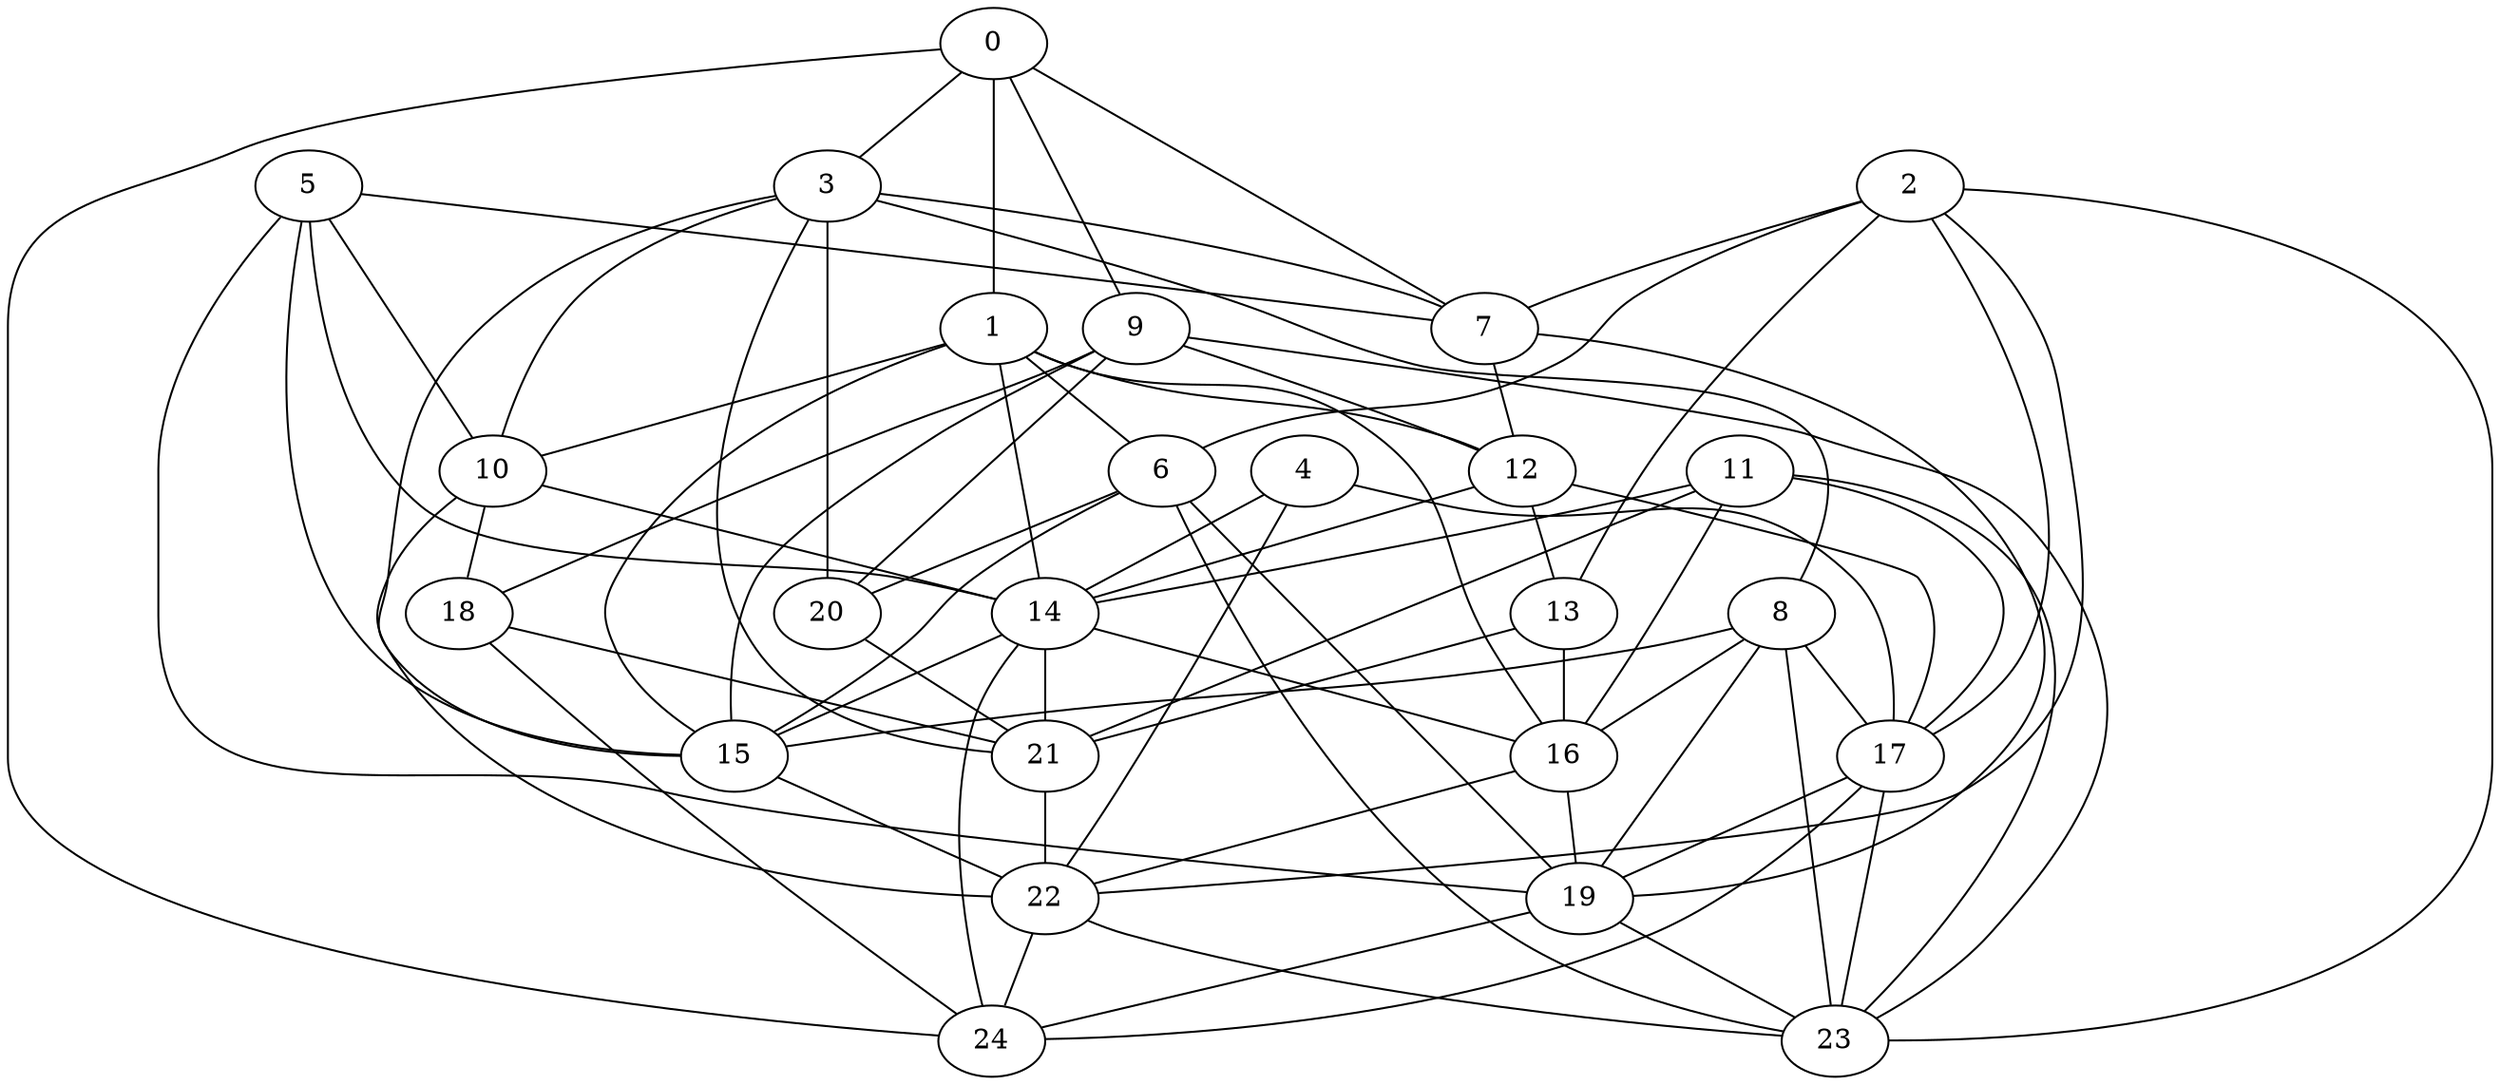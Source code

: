strict graph "gnp_random_graph(25,0.25)" {
0;
1;
2;
3;
4;
5;
6;
7;
8;
9;
10;
11;
12;
13;
14;
15;
16;
17;
18;
19;
20;
21;
22;
23;
24;
0 -- 24  [is_available=True, prob="0.286032379546"];
0 -- 1  [is_available=True, prob="0.374431326584"];
0 -- 3  [is_available=True, prob="0.626073768669"];
0 -- 9  [is_available=True, prob="0.466336263385"];
0 -- 7  [is_available=True, prob="0.935215714097"];
1 -- 6  [is_available=True, prob="0.982745405207"];
1 -- 10  [is_available=True, prob="0.898612249883"];
1 -- 12  [is_available=True, prob="0.210619255264"];
1 -- 14  [is_available=True, prob="1.0"];
1 -- 15  [is_available=True, prob="1.0"];
1 -- 16  [is_available=True, prob="1.0"];
2 -- 6  [is_available=True, prob="0.0764455992961"];
2 -- 7  [is_available=True, prob="0.502091577318"];
2 -- 13  [is_available=True, prob="0.89452261602"];
2 -- 17  [is_available=True, prob="0.473020996613"];
2 -- 22  [is_available=True, prob="0.318324119915"];
2 -- 23  [is_available=True, prob="0.858606826601"];
3 -- 7  [is_available=True, prob="0.849355511458"];
3 -- 8  [is_available=True, prob="0.956008593527"];
3 -- 10  [is_available=True, prob="0.127560345906"];
3 -- 15  [is_available=True, prob="0.867967277455"];
3 -- 20  [is_available=True, prob="0.230628773761"];
3 -- 21  [is_available=True, prob="0.805846646011"];
4 -- 17  [is_available=True, prob="0.422062768638"];
4 -- 22  [is_available=True, prob="0.397693727903"];
4 -- 14  [is_available=True, prob="0.586247006116"];
5 -- 19  [is_available=True, prob="0.788062461212"];
5 -- 10  [is_available=True, prob="1.0"];
5 -- 15  [is_available=True, prob="0.887314198337"];
5 -- 14  [is_available=True, prob="1.0"];
5 -- 7  [is_available=True, prob="1.0"];
6 -- 15  [is_available=True, prob="0.336001541463"];
6 -- 19  [is_available=True, prob="0.553599348693"];
6 -- 20  [is_available=True, prob="1.0"];
6 -- 23  [is_available=True, prob="0.16518925788"];
7 -- 12  [is_available=True, prob="0.444261691835"];
7 -- 19  [is_available=True, prob="1.0"];
8 -- 15  [is_available=True, prob="1.0"];
8 -- 16  [is_available=True, prob="0.68232837831"];
8 -- 17  [is_available=True, prob="1.0"];
8 -- 19  [is_available=True, prob="0.732570567577"];
8 -- 23  [is_available=True, prob="0.596693625396"];
9 -- 12  [is_available=True, prob="0.0120514348794"];
9 -- 15  [is_available=True, prob="1.0"];
9 -- 18  [is_available=True, prob="0.763666744514"];
9 -- 20  [is_available=True, prob="1.0"];
9 -- 23  [is_available=True, prob="0.288966654882"];
10 -- 14  [is_available=True, prob="0.680240695624"];
10 -- 18  [is_available=True, prob="0.694518065496"];
10 -- 22  [is_available=True, prob="0.262364487935"];
11 -- 16  [is_available=True, prob="1.0"];
11 -- 17  [is_available=True, prob="0.320225416766"];
11 -- 21  [is_available=True, prob="0.0936799977708"];
11 -- 14  [is_available=True, prob="0.601552858319"];
11 -- 23  [is_available=True, prob="0.154981824817"];
12 -- 13  [is_available=True, prob="0.173396401784"];
12 -- 14  [is_available=True, prob="1.0"];
12 -- 17  [is_available=True, prob="0.2013339088"];
13 -- 16  [is_available=True, prob="0.827008011059"];
13 -- 21  [is_available=True, prob="0.395663209739"];
14 -- 15  [is_available=True, prob="1.0"];
14 -- 16  [is_available=True, prob="0.956517877238"];
14 -- 21  [is_available=True, prob="0.895163180568"];
14 -- 24  [is_available=True, prob="1.0"];
15 -- 22  [is_available=True, prob="1.0"];
16 -- 19  [is_available=True, prob="0.640271352149"];
16 -- 22  [is_available=True, prob="0.763315246256"];
17 -- 19  [is_available=True, prob="0.932522803066"];
17 -- 23  [is_available=True, prob="0.0266588750592"];
17 -- 24  [is_available=True, prob="0.47966470909"];
18 -- 24  [is_available=True, prob="0.478584105915"];
18 -- 21  [is_available=True, prob="0.807109065778"];
19 -- 23  [is_available=True, prob="0.256951704929"];
19 -- 24  [is_available=True, prob="0.871735397059"];
20 -- 21  [is_available=True, prob="1.0"];
21 -- 22  [is_available=True, prob="0.691332654316"];
22 -- 23  [is_available=True, prob="0.017168614074"];
22 -- 24  [is_available=True, prob="0.338196958026"];
}
